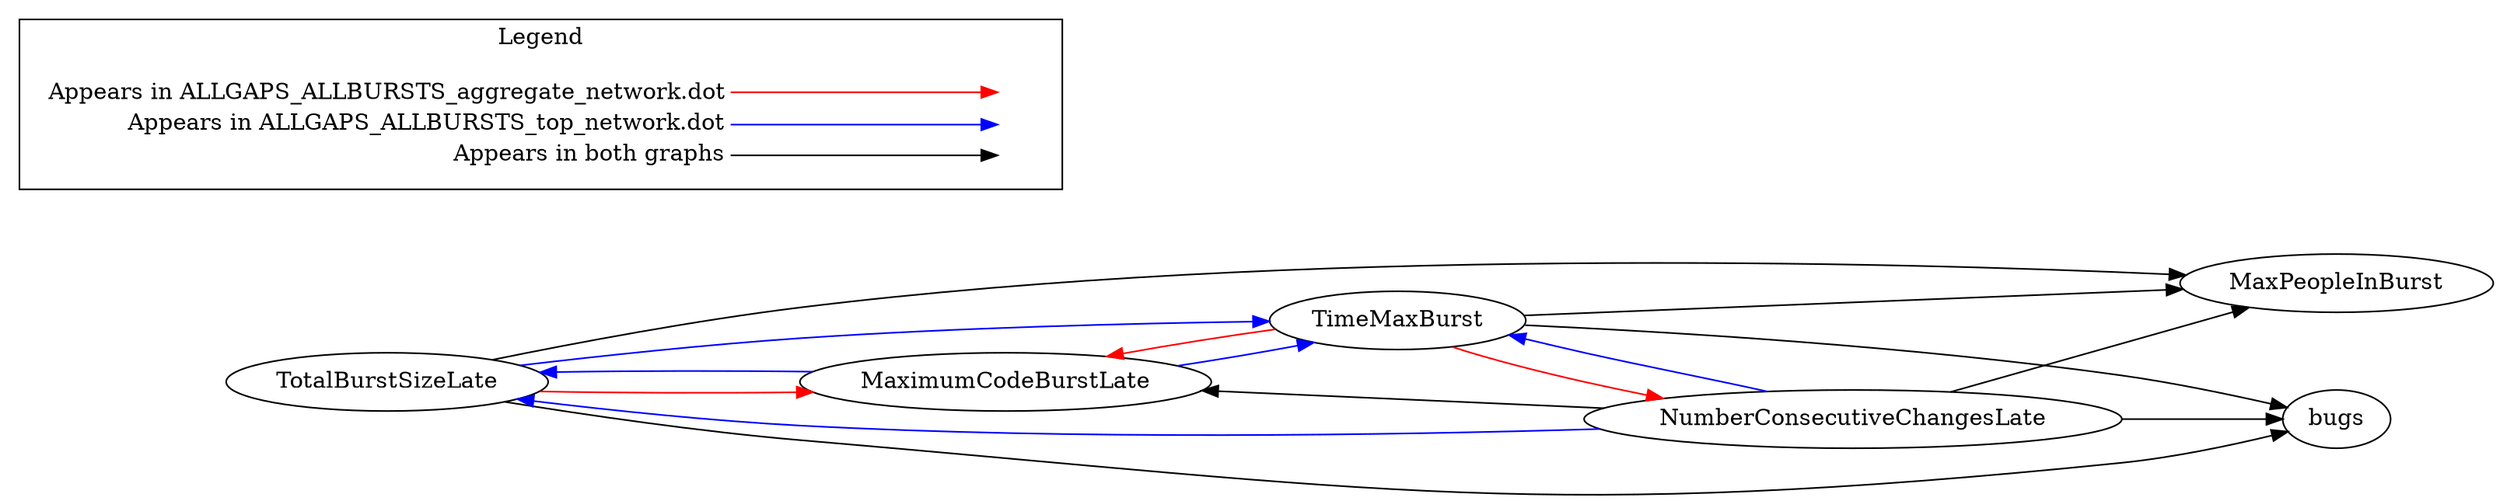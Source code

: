 digraph {
TotalBurstSizeLate -> MaximumCodeBurstLate[color="red"];
TimeMaxBurst -> MaximumCodeBurstLate[color="red"];
TimeMaxBurst -> NumberConsecutiveChangesLate[color="red"];
TimeMaxBurst -> MaxPeopleInBurst[color="black"];
NumberConsecutiveChangesLate -> MaxPeopleInBurst[color="black"];
TotalBurstSizeLate -> MaxPeopleInBurst[color="black"];
NumberConsecutiveChangesLate -> MaximumCodeBurstLate[color="black"];
TimeMaxBurst -> bugs[color="black"];
NumberConsecutiveChangesLate -> bugs[color="black"];
TotalBurstSizeLate -> bugs[color="black"];
NumberConsecutiveChangesLate -> TotalBurstSizeLate[color="blue"];
NumberConsecutiveChangesLate -> TimeMaxBurst[color="blue"];
MaximumCodeBurstLate -> TotalBurstSizeLate[color="blue"];
MaximumCodeBurstLate -> TimeMaxBurst[color="blue"];
TotalBurstSizeLate -> TimeMaxBurst[color="blue"];

  rankdir=LR
  node [shape=plaintext]
  subgraph cluster_01 { 
    label = "Legend";
    key [label=<<table border="0" cellpadding="2" cellspacing="0" cellborder="0">
      <tr><td align="right" port="i1">Appears in ALLGAPS_ALLBURSTS_aggregate_network.dot</td></tr>
      <tr><td align="right" port="i2">Appears in ALLGAPS_ALLBURSTS_top_network.dot</td></tr>
      <tr><td align="right" port="i3">Appears in both graphs</td></tr>
      </table>>]
    key2 [label=<<table border="0" cellpadding="2" cellspacing="0" cellborder="0">
      <tr><td port="i1">&nbsp;</td></tr>
      <tr><td port="i2">&nbsp;</td></tr>
      <tr><td port="i3">&nbsp;</td></tr>
      </table>>]
    key:i1:e -> key2:i1:w [color=red]
    key:i2:e -> key2:i2:w [color=blue]
    key:i3:e -> key2:i3:w [color=black]
  }
}